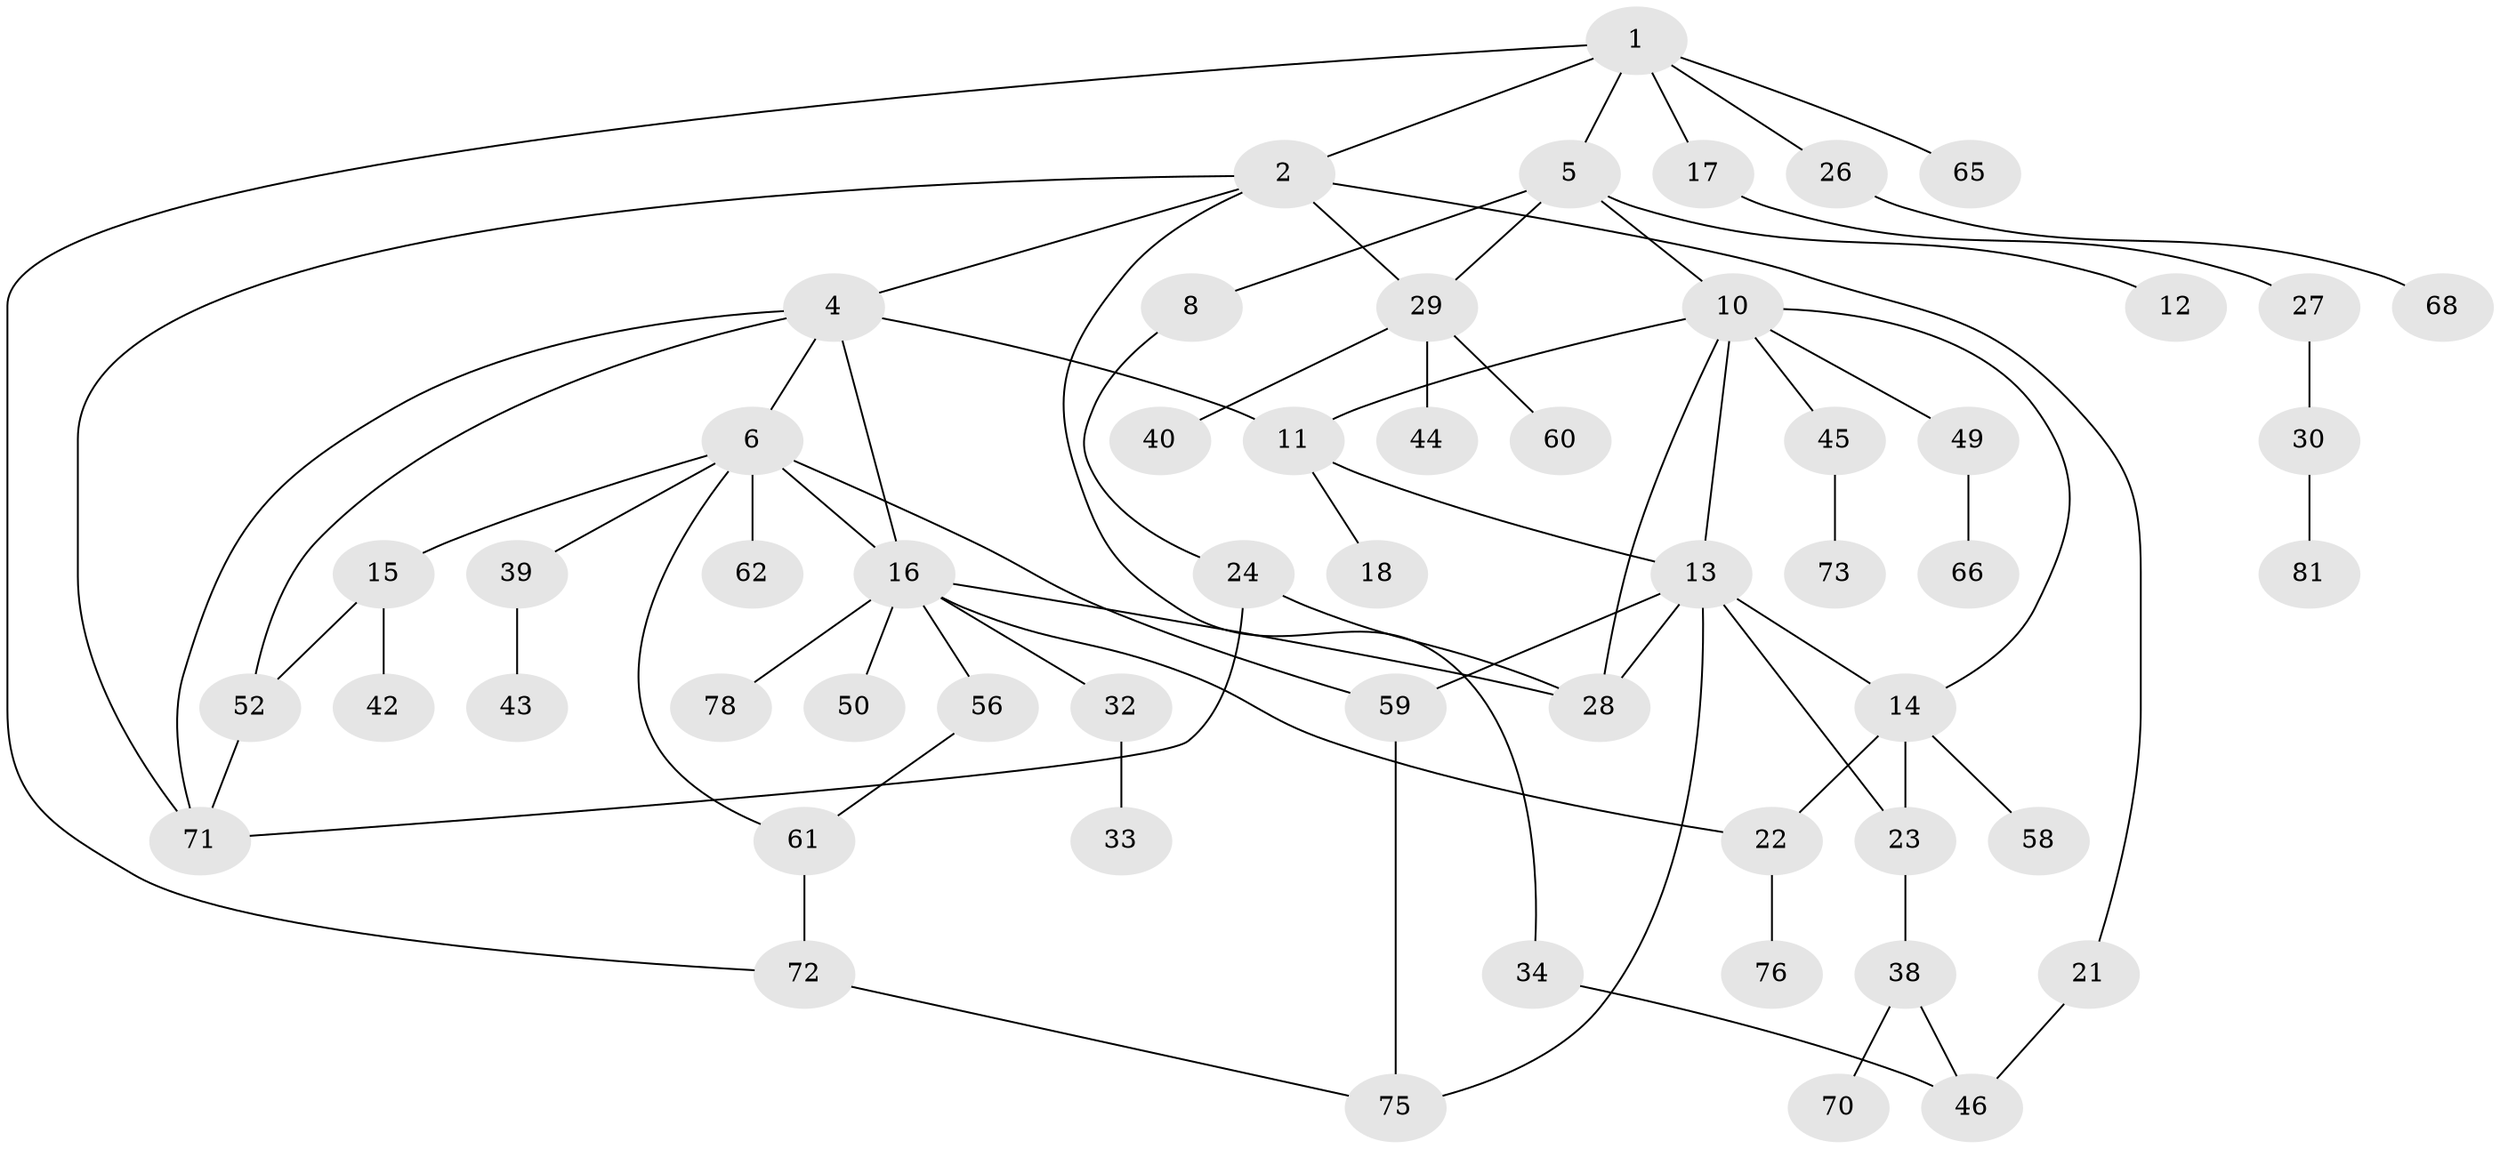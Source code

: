 // Generated by graph-tools (version 1.1) at 2025/51/02/27/25 19:51:35]
// undirected, 55 vertices, 75 edges
graph export_dot {
graph [start="1"]
  node [color=gray90,style=filled];
  1 [super="+53"];
  2 [super="+3"];
  4 [super="+35"];
  5 [super="+7"];
  6 [super="+9"];
  8;
  10 [super="+51"];
  11 [super="+25"];
  12 [super="+54"];
  13 [super="+57"];
  14 [super="+48"];
  15 [super="+67"];
  16 [super="+19"];
  17 [super="+20"];
  18;
  21;
  22;
  23 [super="+31"];
  24 [super="+37"];
  26 [super="+47"];
  27;
  28 [super="+69"];
  29 [super="+36"];
  30;
  32;
  33 [super="+41"];
  34;
  38;
  39;
  40 [super="+55"];
  42;
  43;
  44;
  45;
  46 [super="+77"];
  49 [super="+80"];
  50;
  52 [super="+64"];
  56;
  58;
  59 [super="+63"];
  60;
  61 [super="+74"];
  62;
  65;
  66;
  68;
  70;
  71;
  72;
  73;
  75 [super="+79"];
  76;
  78;
  81;
  1 -- 2;
  1 -- 5;
  1 -- 17;
  1 -- 26;
  1 -- 72;
  1 -- 65;
  2 -- 4;
  2 -- 21;
  2 -- 29;
  2 -- 34;
  2 -- 71;
  4 -- 6;
  4 -- 11;
  4 -- 71;
  4 -- 16;
  4 -- 52;
  5 -- 10;
  5 -- 12;
  5 -- 29;
  5 -- 8;
  6 -- 39;
  6 -- 59;
  6 -- 16;
  6 -- 61;
  6 -- 62;
  6 -- 15;
  8 -- 24;
  10 -- 13;
  10 -- 45;
  10 -- 49;
  10 -- 28;
  10 -- 14;
  10 -- 11;
  11 -- 18;
  11 -- 13;
  13 -- 14;
  13 -- 59;
  13 -- 75;
  13 -- 28;
  13 -- 23;
  14 -- 23;
  14 -- 58;
  14 -- 22;
  15 -- 42;
  15 -- 52;
  16 -- 28;
  16 -- 50;
  16 -- 56;
  16 -- 78;
  16 -- 32;
  16 -- 22;
  17 -- 27;
  21 -- 46;
  22 -- 76;
  23 -- 38;
  24 -- 71;
  24 -- 28;
  26 -- 68;
  27 -- 30;
  29 -- 44;
  29 -- 40;
  29 -- 60;
  30 -- 81;
  32 -- 33;
  34 -- 46;
  38 -- 46;
  38 -- 70;
  39 -- 43;
  45 -- 73;
  49 -- 66;
  52 -- 71;
  56 -- 61;
  59 -- 75;
  61 -- 72;
  72 -- 75;
}
